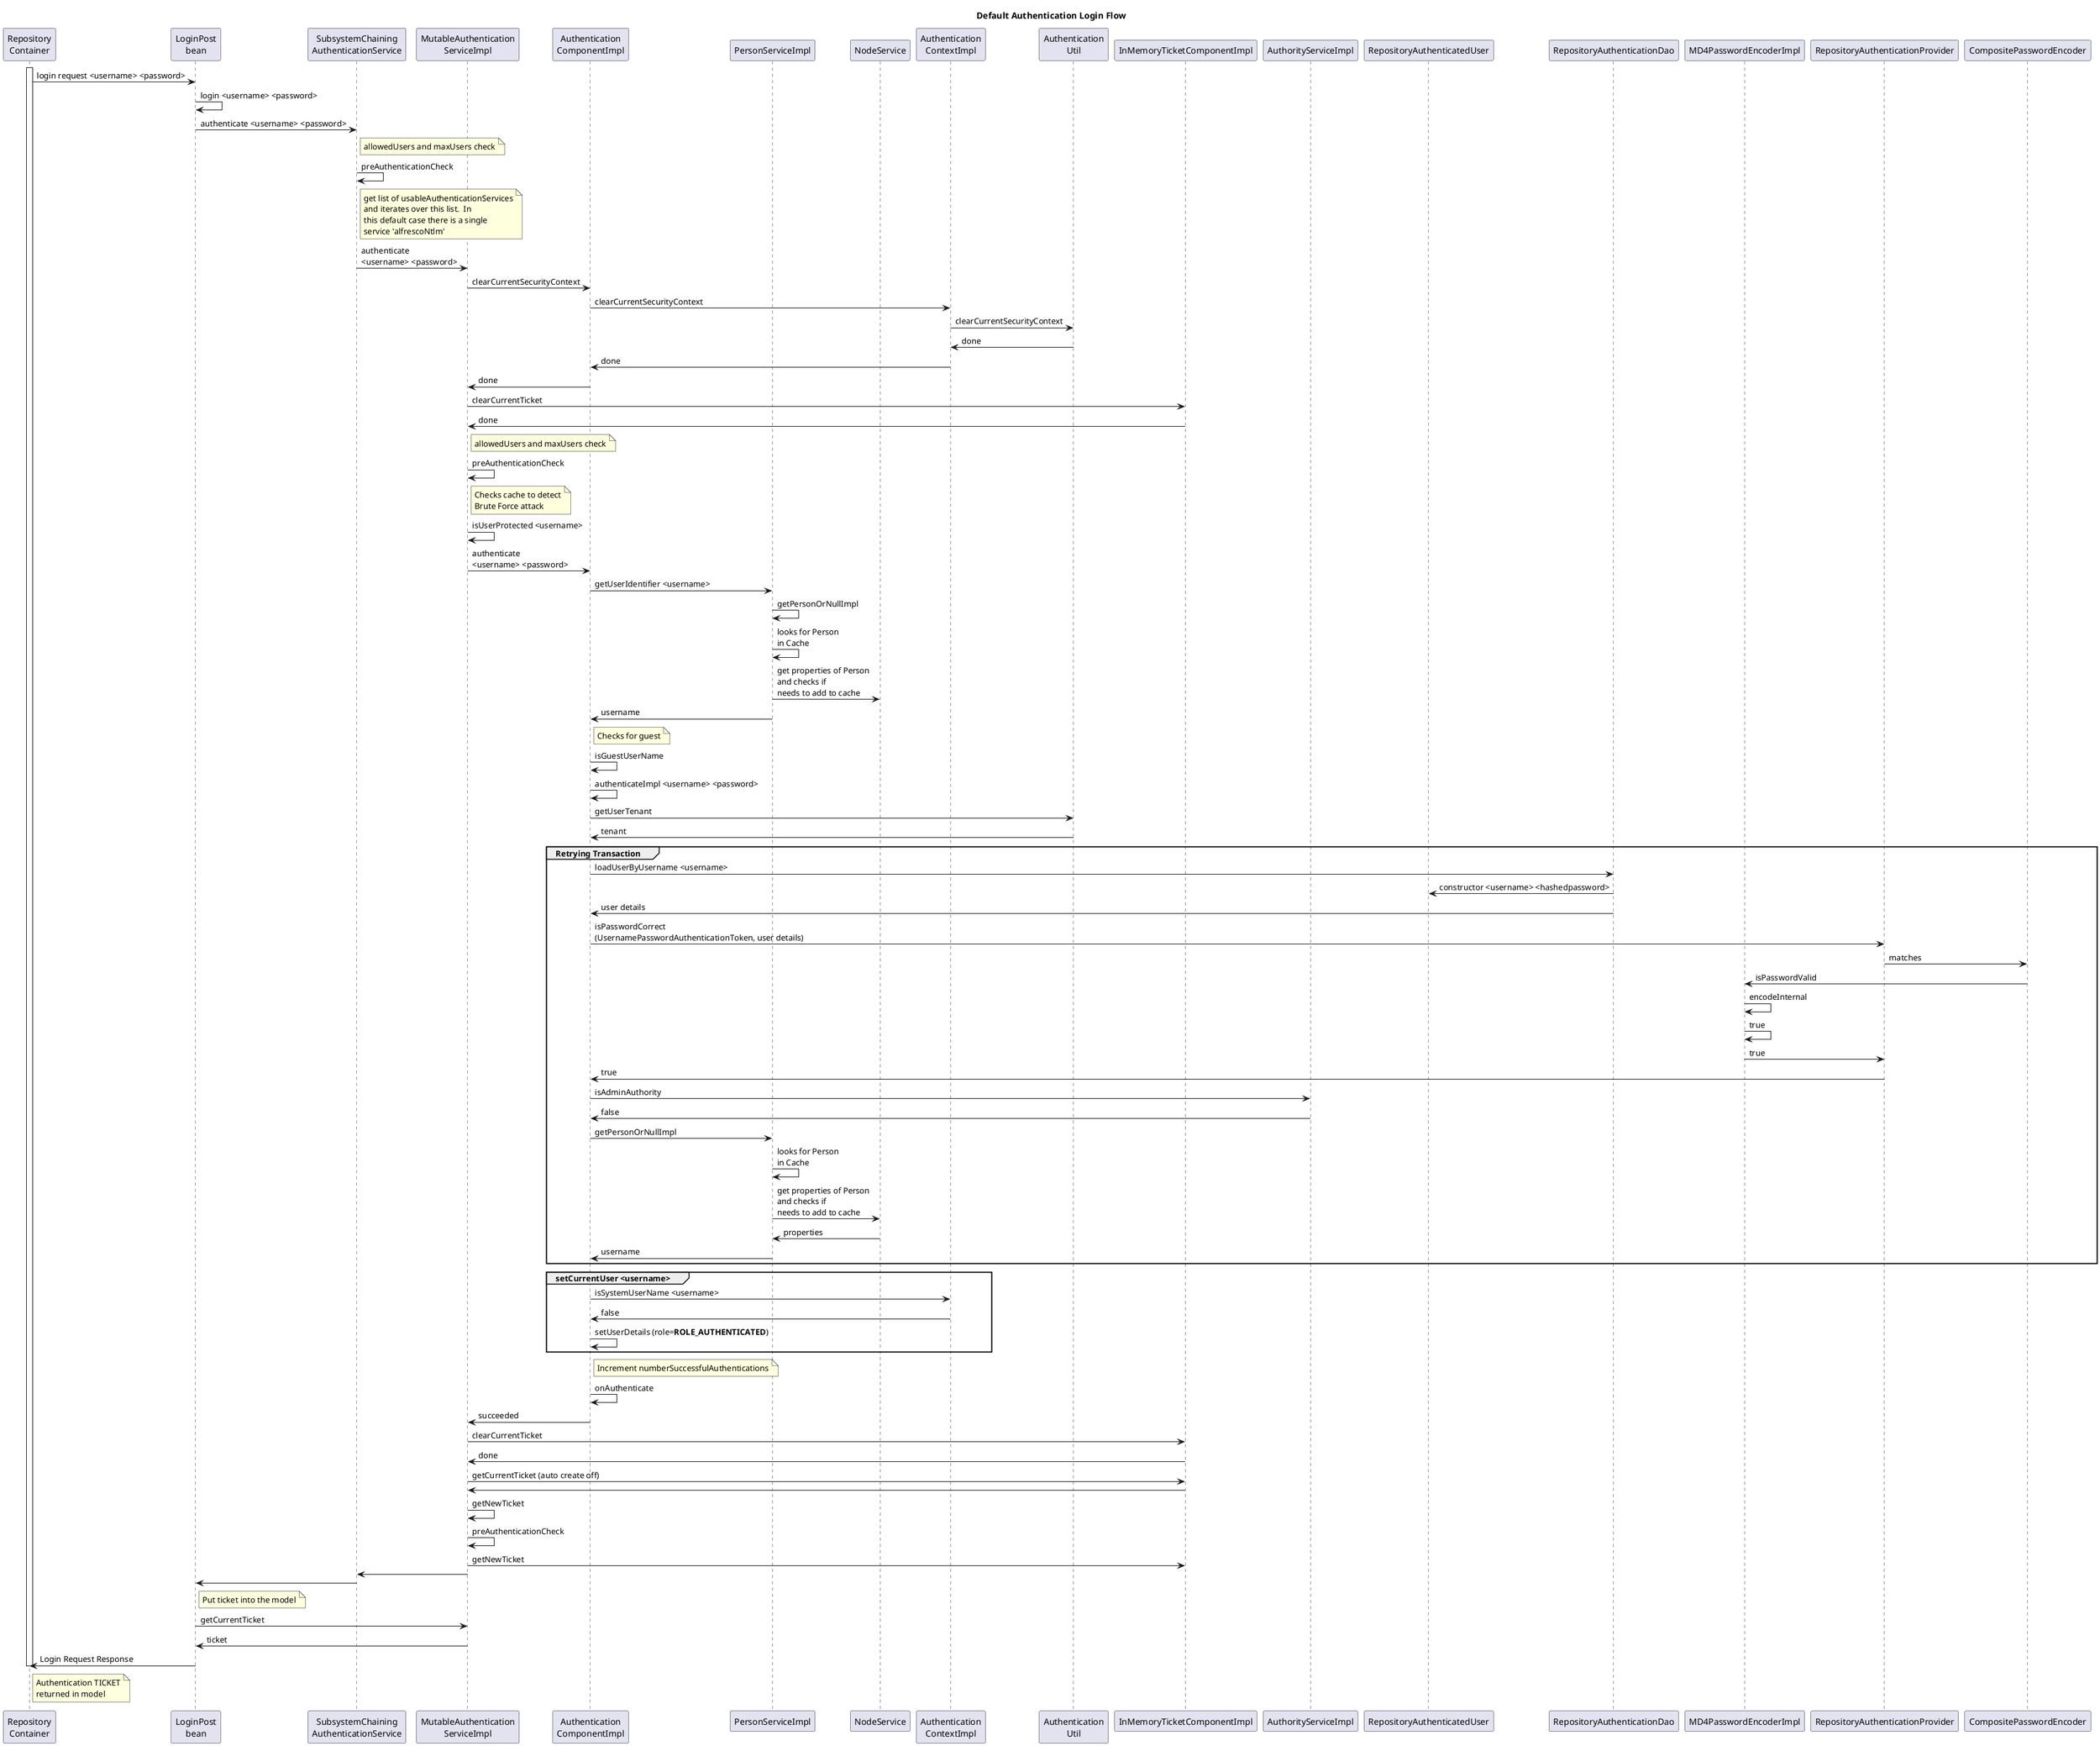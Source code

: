 @startuml

Title: Default Authentication Login Flow

participant "Repository\nContainer" as W
participant "LoginPost\nbean" as LB
participant "SubsystemChaining\nAuthenticationService" as SCAS
participant "MutableAuthentication\nServiceImpl" as AS
participant "Authentication\nComponentImpl" as AC
participant "PersonServiceImpl" as PS
participant "NodeService" as NS
participant "Authentication\nContextImpl" as ACX
participant "Authentication\nUtil" as AU
participant "InMemoryTicketComponentImpl" as ITC
participant "AuthorityServiceImpl" as AUS
participant "RepositoryAuthenticatedUser" as RAU
participant "RepositoryAuthenticationDao" as RAD
participant "MD4PasswordEncoderImpl" as MPE
participant "RepositoryAuthenticationProvider" as RAP
participant "CompositePasswordEncoder" as CPE

activate W
W->LB: login request <username> <password>
LB->LB: login <username> <password>
LB->SCAS:authenticate <username> <password>
note right of SCAS
allowedUsers and maxUsers check
end note
SCAS->SCAS: preAuthenticationCheck
note right of SCAS
get list of usableAuthenticationServices
and iterates over this list.  In
this default case there is a single
service 'alfrescoNtlm'
end note
SCAS->AS: authenticate\n<username> <password>
AS->AC:clearCurrentSecurityContext
AC->ACX:clearCurrentSecurityContext
ACX->AU:clearCurrentSecurityContext
AU->ACX: done
ACX->AC: done
AC->AS: done
AS->ITC:clearCurrentTicket
ITC->AS: done
note right of AS
allowedUsers and maxUsers check
end note
AS->AS: preAuthenticationCheck
note right of AS
Checks cache to detect
Brute Force attack
end note
AS->AS: isUserProtected <username>
AS->AC: authenticate\n<username> <password>
AC->PS:getUserIdentifier <username>
PS->PS:getPersonOrNullImpl
PS->PS:looks for Person\nin Cache
PS->NS:get properties of Person\nand checks if\nneeds to add to cache
PS->AC: username
note right of AC
Checks for guest
end note
AC->AC:isGuestUserName
AC->AC: authenticateImpl <username> <password>
AC->AU: getUserTenant
AU->AC: tenant
group Retrying Transaction
AC->RAD: loadUserByUsername <username>
RAD->RAU: constructor <username> <hashedpassword>
RAD->AC: user details
AC->RAP: isPasswordCorrect\n(UsernamePasswordAuthenticationToken, user details)
RAP->CPE: matches
CPE->MPE:isPasswordValid
MPE->MPE:encodeInternal
MPE->MPE: true
MPE->RAP: true
RAP->AC: true
AC->AUS: isAdminAuthority
AUS->AC: false
AC->PS:getPersonOrNullImpl
PS->PS:looks for Person\nin Cache
PS->NS:get properties of Person\nand checks if\nneeds to add to cache
NS->PS: properties
PS->AC: username
end
group setCurrentUser <username>
AC->ACX: isSystemUserName <username>
ACX->AC: false
AC->AC: setUserDetails (role=<b>ROLE_AUTHENTICATED</b>)
end
note right of AC
Increment numberSuccessfulAuthentications
end note
AC->AC: onAuthenticate
AC->AS: succeeded
AS->ITC: clearCurrentTicket
ITC->AS: done
AS->ITC: getCurrentTicket (auto create off)
ITC->AS
AS->AS: getNewTicket
AS->AS: preAuthenticationCheck
AS->ITC: getNewTicket
AS->SCAS
SCAS->LB
note right of LB
Put ticket into the model
end note
LB->AS: getCurrentTicket
AS->LB: ticket
LB->W: Login Request Response
note right of W
Authentication TICKET
returned in model
end note
deactivate W

@enduml